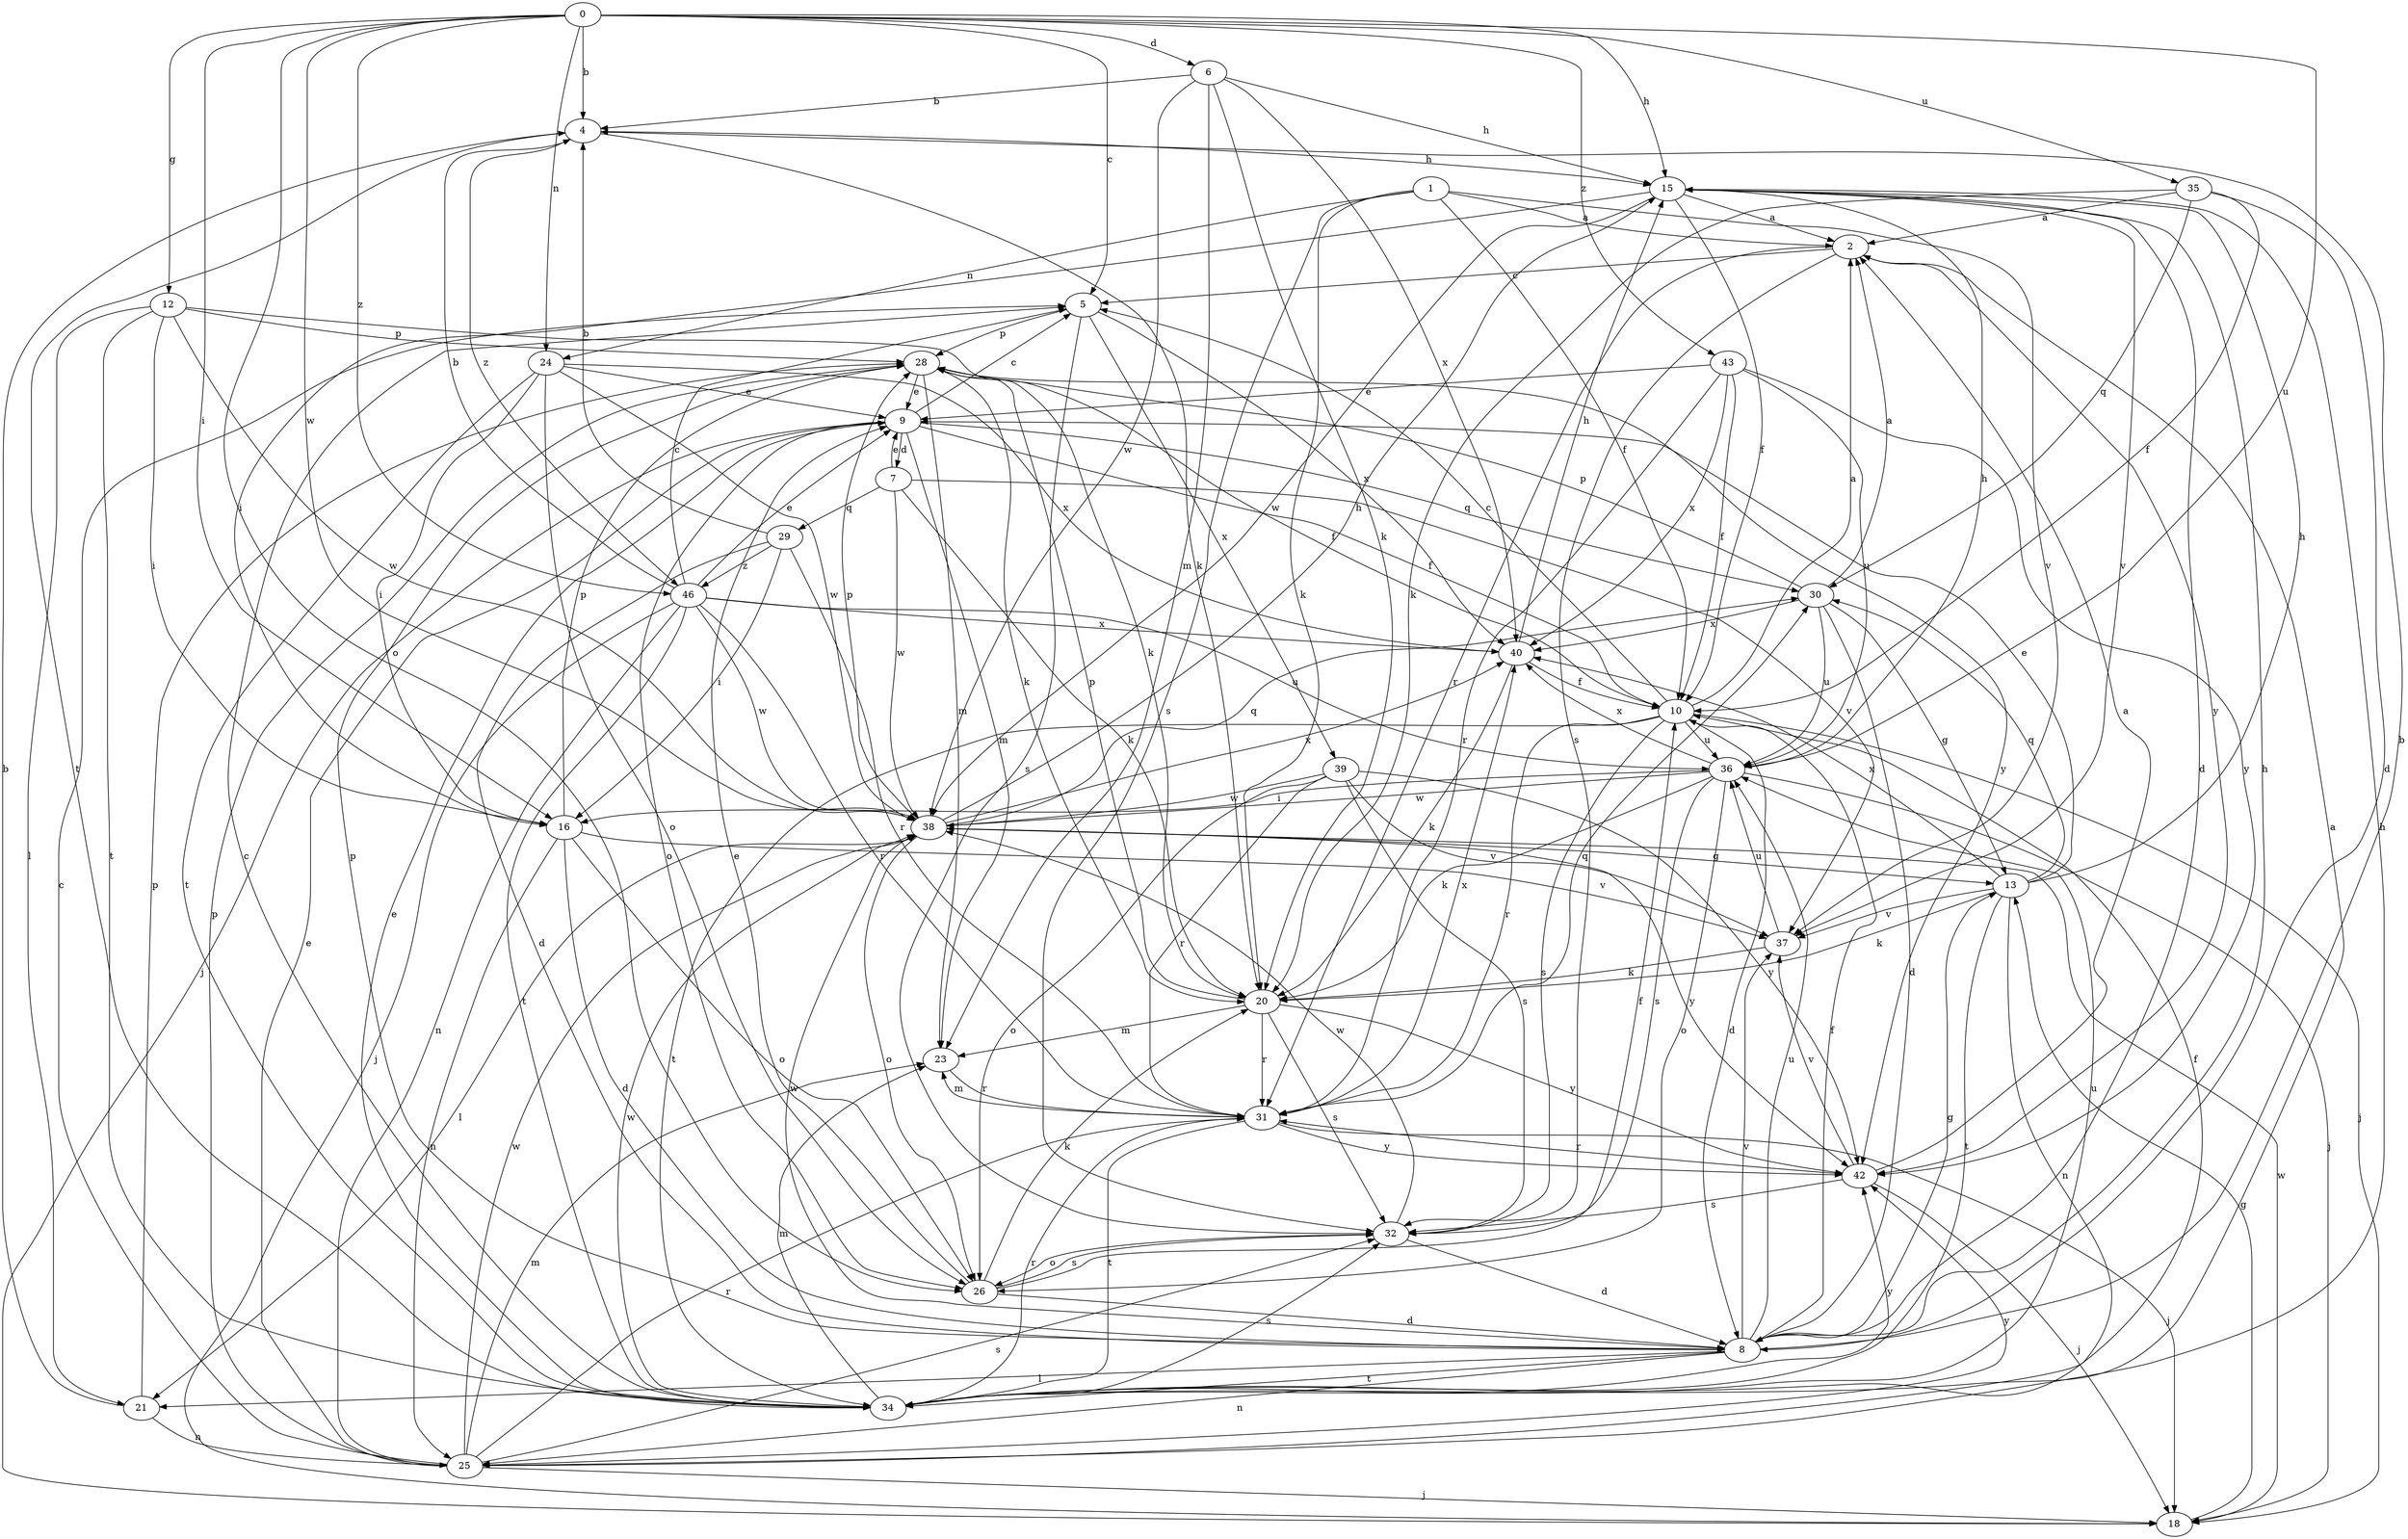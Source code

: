 strict digraph  {
0;
1;
2;
4;
5;
6;
7;
8;
9;
10;
12;
13;
15;
16;
18;
20;
21;
23;
24;
25;
26;
28;
29;
30;
31;
32;
34;
35;
36;
37;
38;
39;
40;
42;
43;
46;
0 -> 4  [label=b];
0 -> 5  [label=c];
0 -> 6  [label=d];
0 -> 12  [label=g];
0 -> 15  [label=h];
0 -> 16  [label=i];
0 -> 24  [label=n];
0 -> 26  [label=o];
0 -> 35  [label=u];
0 -> 36  [label=u];
0 -> 38  [label=w];
0 -> 43  [label=z];
0 -> 46  [label=z];
1 -> 2  [label=a];
1 -> 10  [label=f];
1 -> 20  [label=k];
1 -> 24  [label=n];
1 -> 32  [label=s];
1 -> 37  [label=v];
2 -> 5  [label=c];
2 -> 31  [label=r];
2 -> 32  [label=s];
2 -> 42  [label=y];
4 -> 15  [label=h];
4 -> 20  [label=k];
4 -> 34  [label=t];
4 -> 46  [label=z];
5 -> 28  [label=p];
5 -> 32  [label=s];
5 -> 39  [label=x];
5 -> 40  [label=x];
6 -> 4  [label=b];
6 -> 15  [label=h];
6 -> 20  [label=k];
6 -> 23  [label=m];
6 -> 38  [label=w];
6 -> 40  [label=x];
7 -> 9  [label=e];
7 -> 20  [label=k];
7 -> 29  [label=q];
7 -> 37  [label=v];
7 -> 38  [label=w];
8 -> 4  [label=b];
8 -> 10  [label=f];
8 -> 13  [label=g];
8 -> 15  [label=h];
8 -> 21  [label=l];
8 -> 25  [label=n];
8 -> 28  [label=p];
8 -> 34  [label=t];
8 -> 36  [label=u];
8 -> 37  [label=v];
8 -> 38  [label=w];
9 -> 5  [label=c];
9 -> 7  [label=d];
9 -> 10  [label=f];
9 -> 18  [label=j];
9 -> 23  [label=m];
9 -> 26  [label=o];
9 -> 30  [label=q];
10 -> 2  [label=a];
10 -> 5  [label=c];
10 -> 8  [label=d];
10 -> 18  [label=j];
10 -> 31  [label=r];
10 -> 32  [label=s];
10 -> 34  [label=t];
10 -> 36  [label=u];
12 -> 16  [label=i];
12 -> 20  [label=k];
12 -> 21  [label=l];
12 -> 28  [label=p];
12 -> 34  [label=t];
12 -> 38  [label=w];
13 -> 9  [label=e];
13 -> 15  [label=h];
13 -> 20  [label=k];
13 -> 25  [label=n];
13 -> 30  [label=q];
13 -> 34  [label=t];
13 -> 37  [label=v];
13 -> 40  [label=x];
15 -> 2  [label=a];
15 -> 8  [label=d];
15 -> 10  [label=f];
15 -> 16  [label=i];
15 -> 37  [label=v];
15 -> 38  [label=w];
16 -> 8  [label=d];
16 -> 25  [label=n];
16 -> 26  [label=o];
16 -> 28  [label=p];
16 -> 37  [label=v];
18 -> 13  [label=g];
18 -> 38  [label=w];
20 -> 23  [label=m];
20 -> 28  [label=p];
20 -> 31  [label=r];
20 -> 32  [label=s];
20 -> 42  [label=y];
21 -> 4  [label=b];
21 -> 25  [label=n];
21 -> 28  [label=p];
23 -> 31  [label=r];
24 -> 9  [label=e];
24 -> 16  [label=i];
24 -> 26  [label=o];
24 -> 34  [label=t];
24 -> 38  [label=w];
24 -> 40  [label=x];
25 -> 5  [label=c];
25 -> 9  [label=e];
25 -> 15  [label=h];
25 -> 18  [label=j];
25 -> 23  [label=m];
25 -> 28  [label=p];
25 -> 31  [label=r];
25 -> 32  [label=s];
25 -> 38  [label=w];
25 -> 42  [label=y];
26 -> 8  [label=d];
26 -> 9  [label=e];
26 -> 10  [label=f];
26 -> 20  [label=k];
26 -> 32  [label=s];
28 -> 9  [label=e];
28 -> 10  [label=f];
28 -> 20  [label=k];
28 -> 23  [label=m];
28 -> 42  [label=y];
29 -> 4  [label=b];
29 -> 8  [label=d];
29 -> 16  [label=i];
29 -> 31  [label=r];
29 -> 46  [label=z];
30 -> 2  [label=a];
30 -> 8  [label=d];
30 -> 13  [label=g];
30 -> 28  [label=p];
30 -> 36  [label=u];
30 -> 40  [label=x];
31 -> 18  [label=j];
31 -> 23  [label=m];
31 -> 30  [label=q];
31 -> 34  [label=t];
31 -> 40  [label=x];
31 -> 42  [label=y];
32 -> 8  [label=d];
32 -> 26  [label=o];
32 -> 38  [label=w];
34 -> 2  [label=a];
34 -> 5  [label=c];
34 -> 9  [label=e];
34 -> 10  [label=f];
34 -> 23  [label=m];
34 -> 31  [label=r];
34 -> 32  [label=s];
34 -> 36  [label=u];
34 -> 38  [label=w];
34 -> 42  [label=y];
35 -> 2  [label=a];
35 -> 8  [label=d];
35 -> 10  [label=f];
35 -> 20  [label=k];
35 -> 30  [label=q];
36 -> 15  [label=h];
36 -> 16  [label=i];
36 -> 18  [label=j];
36 -> 20  [label=k];
36 -> 26  [label=o];
36 -> 32  [label=s];
36 -> 38  [label=w];
36 -> 40  [label=x];
37 -> 20  [label=k];
37 -> 36  [label=u];
38 -> 13  [label=g];
38 -> 15  [label=h];
38 -> 21  [label=l];
38 -> 26  [label=o];
38 -> 28  [label=p];
38 -> 30  [label=q];
38 -> 40  [label=x];
38 -> 42  [label=y];
39 -> 26  [label=o];
39 -> 31  [label=r];
39 -> 32  [label=s];
39 -> 37  [label=v];
39 -> 38  [label=w];
39 -> 42  [label=y];
40 -> 10  [label=f];
40 -> 15  [label=h];
40 -> 20  [label=k];
42 -> 2  [label=a];
42 -> 18  [label=j];
42 -> 31  [label=r];
42 -> 32  [label=s];
42 -> 37  [label=v];
43 -> 9  [label=e];
43 -> 10  [label=f];
43 -> 31  [label=r];
43 -> 36  [label=u];
43 -> 40  [label=x];
43 -> 42  [label=y];
46 -> 4  [label=b];
46 -> 5  [label=c];
46 -> 9  [label=e];
46 -> 18  [label=j];
46 -> 25  [label=n];
46 -> 31  [label=r];
46 -> 34  [label=t];
46 -> 36  [label=u];
46 -> 38  [label=w];
46 -> 40  [label=x];
}
